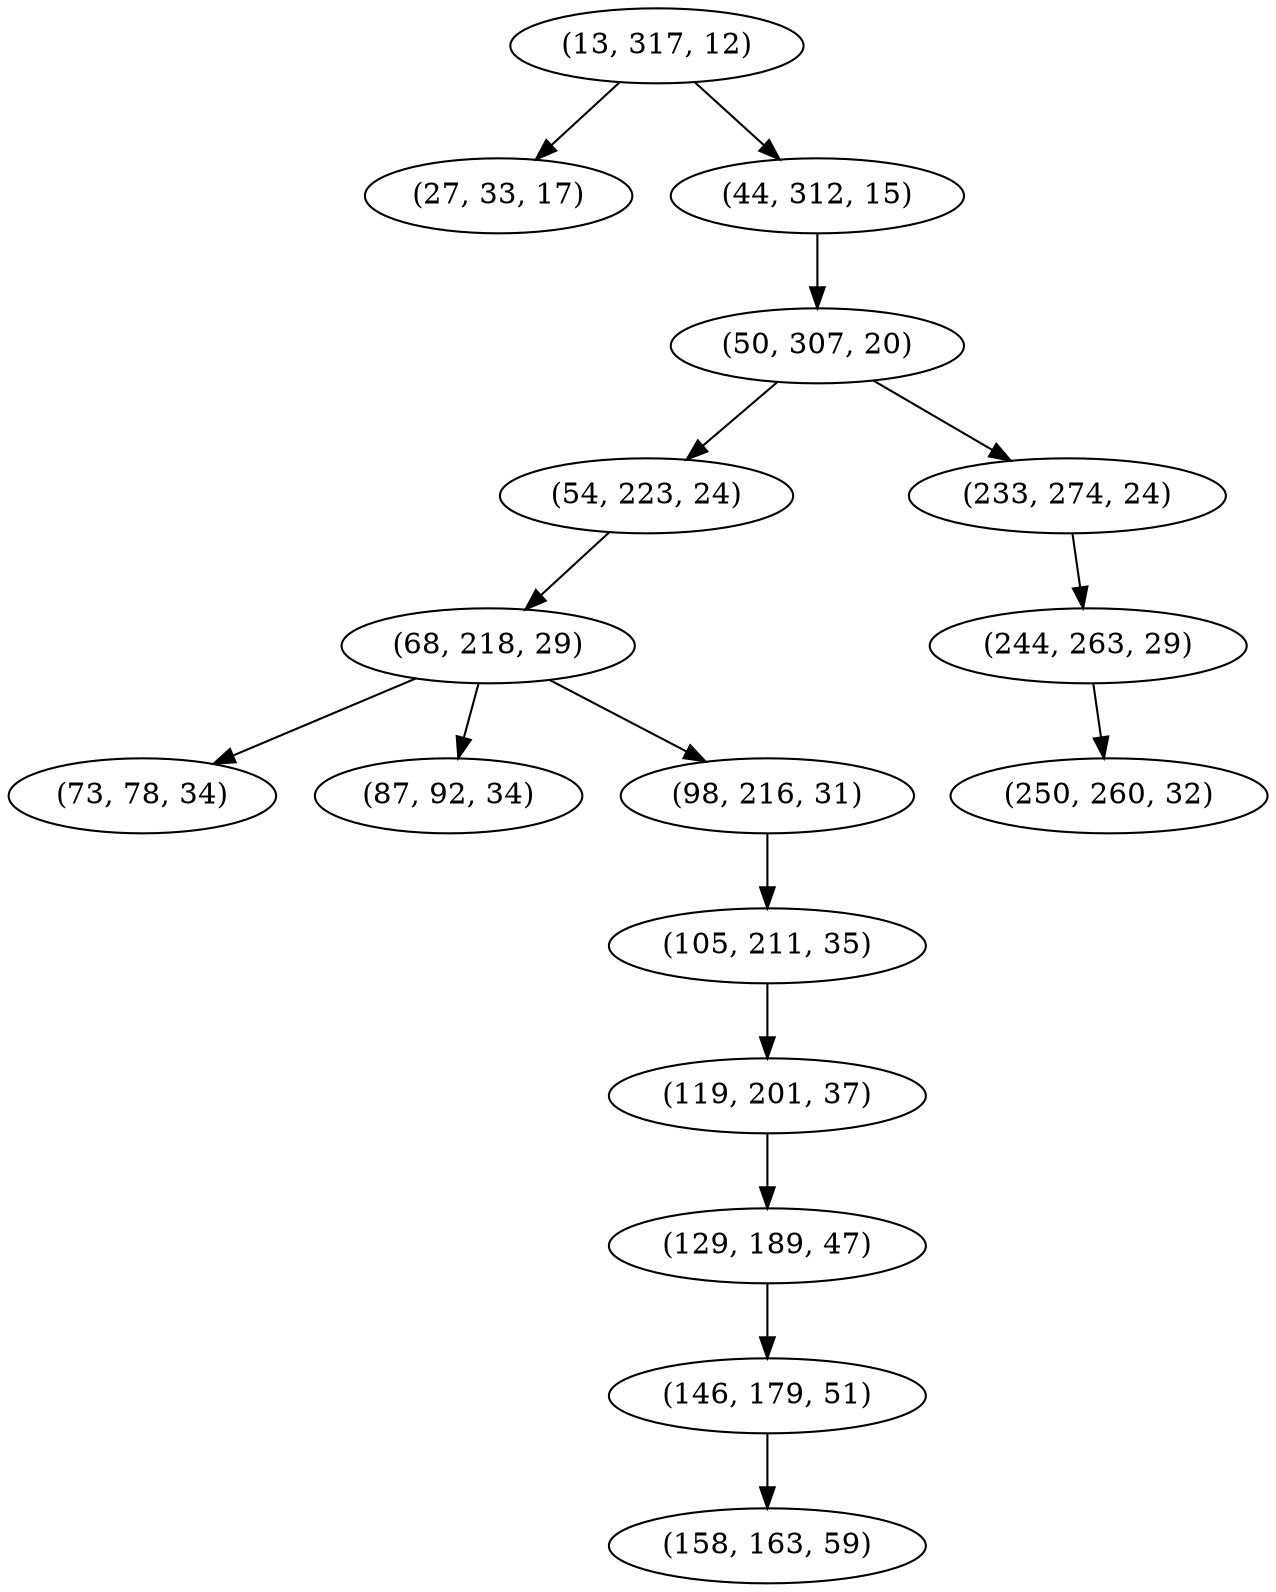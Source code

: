 digraph tree {
    "(13, 317, 12)";
    "(27, 33, 17)";
    "(44, 312, 15)";
    "(50, 307, 20)";
    "(54, 223, 24)";
    "(68, 218, 29)";
    "(73, 78, 34)";
    "(87, 92, 34)";
    "(98, 216, 31)";
    "(105, 211, 35)";
    "(119, 201, 37)";
    "(129, 189, 47)";
    "(146, 179, 51)";
    "(158, 163, 59)";
    "(233, 274, 24)";
    "(244, 263, 29)";
    "(250, 260, 32)";
    "(13, 317, 12)" -> "(27, 33, 17)";
    "(13, 317, 12)" -> "(44, 312, 15)";
    "(44, 312, 15)" -> "(50, 307, 20)";
    "(50, 307, 20)" -> "(54, 223, 24)";
    "(50, 307, 20)" -> "(233, 274, 24)";
    "(54, 223, 24)" -> "(68, 218, 29)";
    "(68, 218, 29)" -> "(73, 78, 34)";
    "(68, 218, 29)" -> "(87, 92, 34)";
    "(68, 218, 29)" -> "(98, 216, 31)";
    "(98, 216, 31)" -> "(105, 211, 35)";
    "(105, 211, 35)" -> "(119, 201, 37)";
    "(119, 201, 37)" -> "(129, 189, 47)";
    "(129, 189, 47)" -> "(146, 179, 51)";
    "(146, 179, 51)" -> "(158, 163, 59)";
    "(233, 274, 24)" -> "(244, 263, 29)";
    "(244, 263, 29)" -> "(250, 260, 32)";
}
